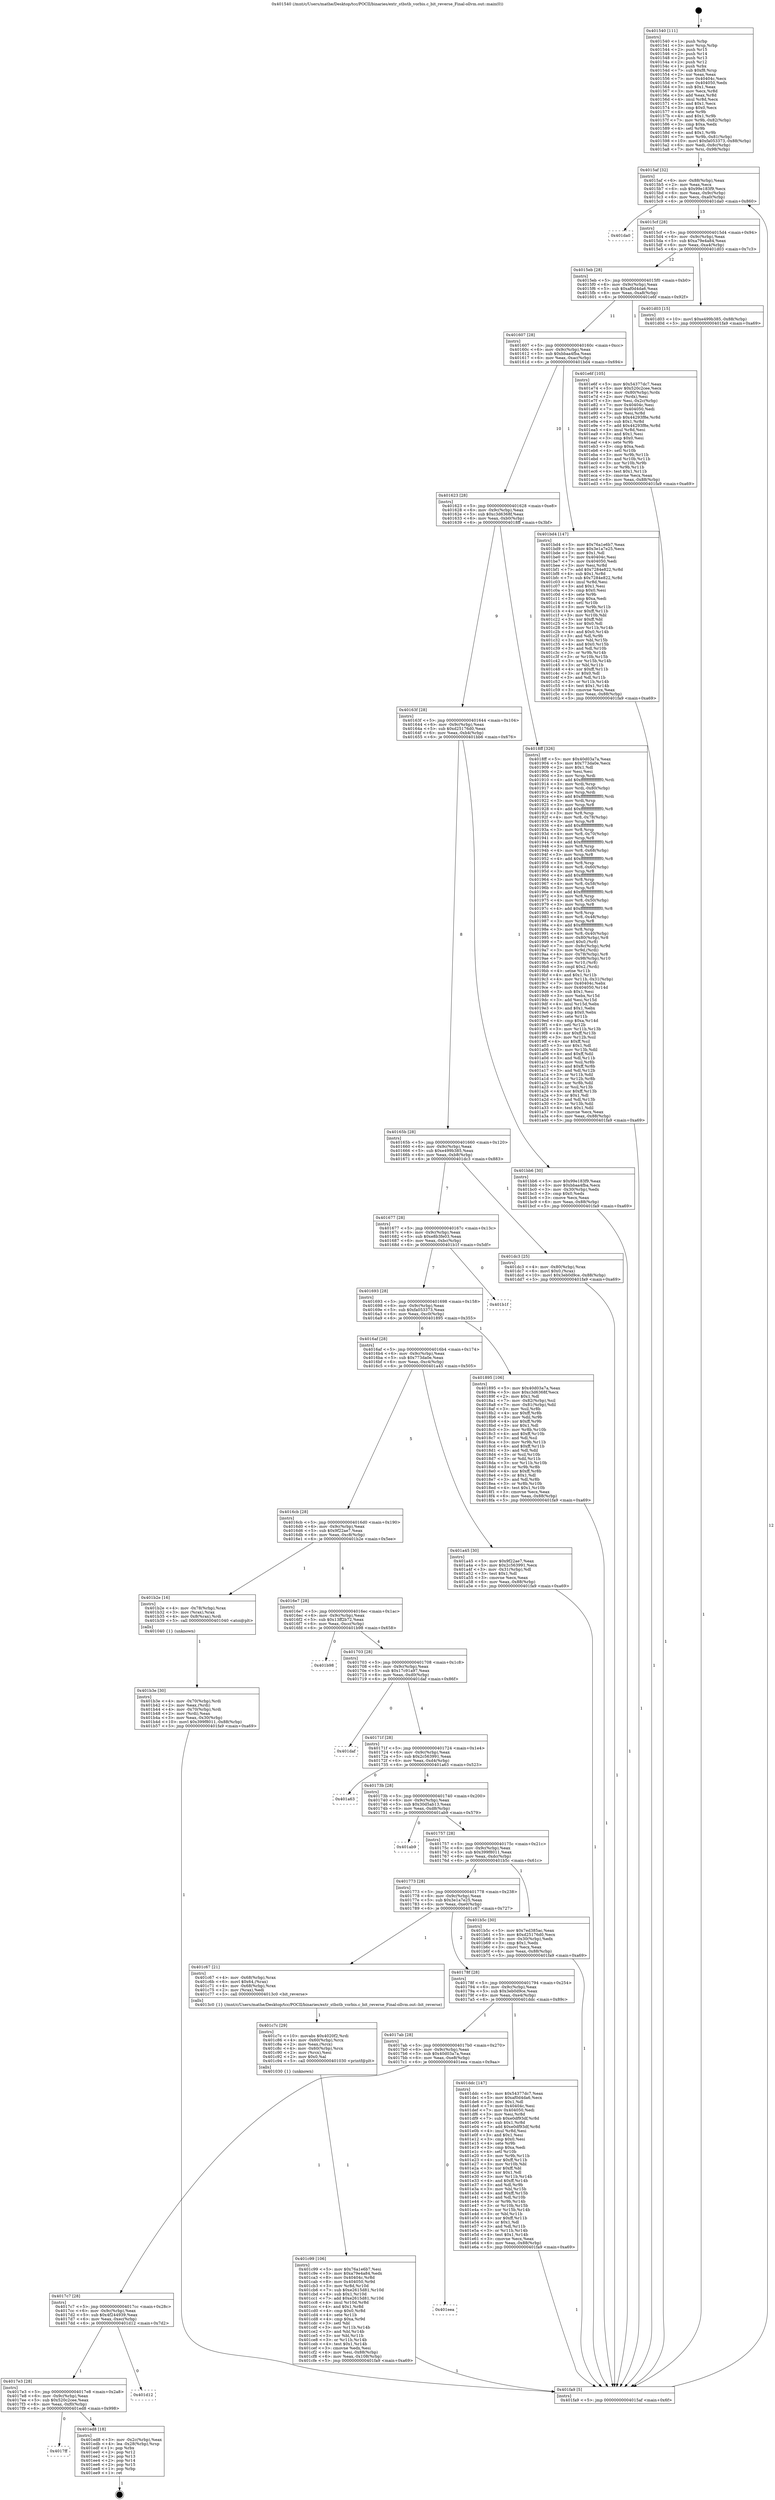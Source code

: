 digraph "0x401540" {
  label = "0x401540 (/mnt/c/Users/mathe/Desktop/tcc/POCII/binaries/extr_stbstb_vorbis.c_bit_reverse_Final-ollvm.out::main(0))"
  labelloc = "t"
  node[shape=record]

  Entry [label="",width=0.3,height=0.3,shape=circle,fillcolor=black,style=filled]
  "0x4015af" [label="{
     0x4015af [32]\l
     | [instrs]\l
     &nbsp;&nbsp;0x4015af \<+6\>: mov -0x88(%rbp),%eax\l
     &nbsp;&nbsp;0x4015b5 \<+2\>: mov %eax,%ecx\l
     &nbsp;&nbsp;0x4015b7 \<+6\>: sub $0x99e183f9,%ecx\l
     &nbsp;&nbsp;0x4015bd \<+6\>: mov %eax,-0x9c(%rbp)\l
     &nbsp;&nbsp;0x4015c3 \<+6\>: mov %ecx,-0xa0(%rbp)\l
     &nbsp;&nbsp;0x4015c9 \<+6\>: je 0000000000401da0 \<main+0x860\>\l
  }"]
  "0x401da0" [label="{
     0x401da0\l
  }", style=dashed]
  "0x4015cf" [label="{
     0x4015cf [28]\l
     | [instrs]\l
     &nbsp;&nbsp;0x4015cf \<+5\>: jmp 00000000004015d4 \<main+0x94\>\l
     &nbsp;&nbsp;0x4015d4 \<+6\>: mov -0x9c(%rbp),%eax\l
     &nbsp;&nbsp;0x4015da \<+5\>: sub $0xa79e4a84,%eax\l
     &nbsp;&nbsp;0x4015df \<+6\>: mov %eax,-0xa4(%rbp)\l
     &nbsp;&nbsp;0x4015e5 \<+6\>: je 0000000000401d03 \<main+0x7c3\>\l
  }"]
  Exit [label="",width=0.3,height=0.3,shape=circle,fillcolor=black,style=filled,peripheries=2]
  "0x401d03" [label="{
     0x401d03 [15]\l
     | [instrs]\l
     &nbsp;&nbsp;0x401d03 \<+10\>: movl $0xe499b385,-0x88(%rbp)\l
     &nbsp;&nbsp;0x401d0d \<+5\>: jmp 0000000000401fa9 \<main+0xa69\>\l
  }"]
  "0x4015eb" [label="{
     0x4015eb [28]\l
     | [instrs]\l
     &nbsp;&nbsp;0x4015eb \<+5\>: jmp 00000000004015f0 \<main+0xb0\>\l
     &nbsp;&nbsp;0x4015f0 \<+6\>: mov -0x9c(%rbp),%eax\l
     &nbsp;&nbsp;0x4015f6 \<+5\>: sub $0xaf0d4da6,%eax\l
     &nbsp;&nbsp;0x4015fb \<+6\>: mov %eax,-0xa8(%rbp)\l
     &nbsp;&nbsp;0x401601 \<+6\>: je 0000000000401e6f \<main+0x92f\>\l
  }"]
  "0x4017ff" [label="{
     0x4017ff\l
  }", style=dashed]
  "0x401e6f" [label="{
     0x401e6f [105]\l
     | [instrs]\l
     &nbsp;&nbsp;0x401e6f \<+5\>: mov $0x54377dc7,%eax\l
     &nbsp;&nbsp;0x401e74 \<+5\>: mov $0x520c2cee,%ecx\l
     &nbsp;&nbsp;0x401e79 \<+4\>: mov -0x80(%rbp),%rdx\l
     &nbsp;&nbsp;0x401e7d \<+2\>: mov (%rdx),%esi\l
     &nbsp;&nbsp;0x401e7f \<+3\>: mov %esi,-0x2c(%rbp)\l
     &nbsp;&nbsp;0x401e82 \<+7\>: mov 0x40404c,%esi\l
     &nbsp;&nbsp;0x401e89 \<+7\>: mov 0x404050,%edi\l
     &nbsp;&nbsp;0x401e90 \<+3\>: mov %esi,%r8d\l
     &nbsp;&nbsp;0x401e93 \<+7\>: sub $0x44293f8e,%r8d\l
     &nbsp;&nbsp;0x401e9a \<+4\>: sub $0x1,%r8d\l
     &nbsp;&nbsp;0x401e9e \<+7\>: add $0x44293f8e,%r8d\l
     &nbsp;&nbsp;0x401ea5 \<+4\>: imul %r8d,%esi\l
     &nbsp;&nbsp;0x401ea9 \<+3\>: and $0x1,%esi\l
     &nbsp;&nbsp;0x401eac \<+3\>: cmp $0x0,%esi\l
     &nbsp;&nbsp;0x401eaf \<+4\>: sete %r9b\l
     &nbsp;&nbsp;0x401eb3 \<+3\>: cmp $0xa,%edi\l
     &nbsp;&nbsp;0x401eb6 \<+4\>: setl %r10b\l
     &nbsp;&nbsp;0x401eba \<+3\>: mov %r9b,%r11b\l
     &nbsp;&nbsp;0x401ebd \<+3\>: and %r10b,%r11b\l
     &nbsp;&nbsp;0x401ec0 \<+3\>: xor %r10b,%r9b\l
     &nbsp;&nbsp;0x401ec3 \<+3\>: or %r9b,%r11b\l
     &nbsp;&nbsp;0x401ec6 \<+4\>: test $0x1,%r11b\l
     &nbsp;&nbsp;0x401eca \<+3\>: cmovne %ecx,%eax\l
     &nbsp;&nbsp;0x401ecd \<+6\>: mov %eax,-0x88(%rbp)\l
     &nbsp;&nbsp;0x401ed3 \<+5\>: jmp 0000000000401fa9 \<main+0xa69\>\l
  }"]
  "0x401607" [label="{
     0x401607 [28]\l
     | [instrs]\l
     &nbsp;&nbsp;0x401607 \<+5\>: jmp 000000000040160c \<main+0xcc\>\l
     &nbsp;&nbsp;0x40160c \<+6\>: mov -0x9c(%rbp),%eax\l
     &nbsp;&nbsp;0x401612 \<+5\>: sub $0xbbaa4fba,%eax\l
     &nbsp;&nbsp;0x401617 \<+6\>: mov %eax,-0xac(%rbp)\l
     &nbsp;&nbsp;0x40161d \<+6\>: je 0000000000401bd4 \<main+0x694\>\l
  }"]
  "0x401ed8" [label="{
     0x401ed8 [18]\l
     | [instrs]\l
     &nbsp;&nbsp;0x401ed8 \<+3\>: mov -0x2c(%rbp),%eax\l
     &nbsp;&nbsp;0x401edb \<+4\>: lea -0x28(%rbp),%rsp\l
     &nbsp;&nbsp;0x401edf \<+1\>: pop %rbx\l
     &nbsp;&nbsp;0x401ee0 \<+2\>: pop %r12\l
     &nbsp;&nbsp;0x401ee2 \<+2\>: pop %r13\l
     &nbsp;&nbsp;0x401ee4 \<+2\>: pop %r14\l
     &nbsp;&nbsp;0x401ee6 \<+2\>: pop %r15\l
     &nbsp;&nbsp;0x401ee8 \<+1\>: pop %rbp\l
     &nbsp;&nbsp;0x401ee9 \<+1\>: ret\l
  }"]
  "0x401bd4" [label="{
     0x401bd4 [147]\l
     | [instrs]\l
     &nbsp;&nbsp;0x401bd4 \<+5\>: mov $0x76a1e6b7,%eax\l
     &nbsp;&nbsp;0x401bd9 \<+5\>: mov $0x3e1a7e25,%ecx\l
     &nbsp;&nbsp;0x401bde \<+2\>: mov $0x1,%dl\l
     &nbsp;&nbsp;0x401be0 \<+7\>: mov 0x40404c,%esi\l
     &nbsp;&nbsp;0x401be7 \<+7\>: mov 0x404050,%edi\l
     &nbsp;&nbsp;0x401bee \<+3\>: mov %esi,%r8d\l
     &nbsp;&nbsp;0x401bf1 \<+7\>: add $0x7284e822,%r8d\l
     &nbsp;&nbsp;0x401bf8 \<+4\>: sub $0x1,%r8d\l
     &nbsp;&nbsp;0x401bfc \<+7\>: sub $0x7284e822,%r8d\l
     &nbsp;&nbsp;0x401c03 \<+4\>: imul %r8d,%esi\l
     &nbsp;&nbsp;0x401c07 \<+3\>: and $0x1,%esi\l
     &nbsp;&nbsp;0x401c0a \<+3\>: cmp $0x0,%esi\l
     &nbsp;&nbsp;0x401c0d \<+4\>: sete %r9b\l
     &nbsp;&nbsp;0x401c11 \<+3\>: cmp $0xa,%edi\l
     &nbsp;&nbsp;0x401c14 \<+4\>: setl %r10b\l
     &nbsp;&nbsp;0x401c18 \<+3\>: mov %r9b,%r11b\l
     &nbsp;&nbsp;0x401c1b \<+4\>: xor $0xff,%r11b\l
     &nbsp;&nbsp;0x401c1f \<+3\>: mov %r10b,%bl\l
     &nbsp;&nbsp;0x401c22 \<+3\>: xor $0xff,%bl\l
     &nbsp;&nbsp;0x401c25 \<+3\>: xor $0x0,%dl\l
     &nbsp;&nbsp;0x401c28 \<+3\>: mov %r11b,%r14b\l
     &nbsp;&nbsp;0x401c2b \<+4\>: and $0x0,%r14b\l
     &nbsp;&nbsp;0x401c2f \<+3\>: and %dl,%r9b\l
     &nbsp;&nbsp;0x401c32 \<+3\>: mov %bl,%r15b\l
     &nbsp;&nbsp;0x401c35 \<+4\>: and $0x0,%r15b\l
     &nbsp;&nbsp;0x401c39 \<+3\>: and %dl,%r10b\l
     &nbsp;&nbsp;0x401c3c \<+3\>: or %r9b,%r14b\l
     &nbsp;&nbsp;0x401c3f \<+3\>: or %r10b,%r15b\l
     &nbsp;&nbsp;0x401c42 \<+3\>: xor %r15b,%r14b\l
     &nbsp;&nbsp;0x401c45 \<+3\>: or %bl,%r11b\l
     &nbsp;&nbsp;0x401c48 \<+4\>: xor $0xff,%r11b\l
     &nbsp;&nbsp;0x401c4c \<+3\>: or $0x0,%dl\l
     &nbsp;&nbsp;0x401c4f \<+3\>: and %dl,%r11b\l
     &nbsp;&nbsp;0x401c52 \<+3\>: or %r11b,%r14b\l
     &nbsp;&nbsp;0x401c55 \<+4\>: test $0x1,%r14b\l
     &nbsp;&nbsp;0x401c59 \<+3\>: cmovne %ecx,%eax\l
     &nbsp;&nbsp;0x401c5c \<+6\>: mov %eax,-0x88(%rbp)\l
     &nbsp;&nbsp;0x401c62 \<+5\>: jmp 0000000000401fa9 \<main+0xa69\>\l
  }"]
  "0x401623" [label="{
     0x401623 [28]\l
     | [instrs]\l
     &nbsp;&nbsp;0x401623 \<+5\>: jmp 0000000000401628 \<main+0xe8\>\l
     &nbsp;&nbsp;0x401628 \<+6\>: mov -0x9c(%rbp),%eax\l
     &nbsp;&nbsp;0x40162e \<+5\>: sub $0xc3d6368f,%eax\l
     &nbsp;&nbsp;0x401633 \<+6\>: mov %eax,-0xb0(%rbp)\l
     &nbsp;&nbsp;0x401639 \<+6\>: je 00000000004018ff \<main+0x3bf\>\l
  }"]
  "0x4017e3" [label="{
     0x4017e3 [28]\l
     | [instrs]\l
     &nbsp;&nbsp;0x4017e3 \<+5\>: jmp 00000000004017e8 \<main+0x2a8\>\l
     &nbsp;&nbsp;0x4017e8 \<+6\>: mov -0x9c(%rbp),%eax\l
     &nbsp;&nbsp;0x4017ee \<+5\>: sub $0x520c2cee,%eax\l
     &nbsp;&nbsp;0x4017f3 \<+6\>: mov %eax,-0xf0(%rbp)\l
     &nbsp;&nbsp;0x4017f9 \<+6\>: je 0000000000401ed8 \<main+0x998\>\l
  }"]
  "0x4018ff" [label="{
     0x4018ff [326]\l
     | [instrs]\l
     &nbsp;&nbsp;0x4018ff \<+5\>: mov $0x40d03a7a,%eax\l
     &nbsp;&nbsp;0x401904 \<+5\>: mov $0x773da0e,%ecx\l
     &nbsp;&nbsp;0x401909 \<+2\>: mov $0x1,%dl\l
     &nbsp;&nbsp;0x40190b \<+2\>: xor %esi,%esi\l
     &nbsp;&nbsp;0x40190d \<+3\>: mov %rsp,%rdi\l
     &nbsp;&nbsp;0x401910 \<+4\>: add $0xfffffffffffffff0,%rdi\l
     &nbsp;&nbsp;0x401914 \<+3\>: mov %rdi,%rsp\l
     &nbsp;&nbsp;0x401917 \<+4\>: mov %rdi,-0x80(%rbp)\l
     &nbsp;&nbsp;0x40191b \<+3\>: mov %rsp,%rdi\l
     &nbsp;&nbsp;0x40191e \<+4\>: add $0xfffffffffffffff0,%rdi\l
     &nbsp;&nbsp;0x401922 \<+3\>: mov %rdi,%rsp\l
     &nbsp;&nbsp;0x401925 \<+3\>: mov %rsp,%r8\l
     &nbsp;&nbsp;0x401928 \<+4\>: add $0xfffffffffffffff0,%r8\l
     &nbsp;&nbsp;0x40192c \<+3\>: mov %r8,%rsp\l
     &nbsp;&nbsp;0x40192f \<+4\>: mov %r8,-0x78(%rbp)\l
     &nbsp;&nbsp;0x401933 \<+3\>: mov %rsp,%r8\l
     &nbsp;&nbsp;0x401936 \<+4\>: add $0xfffffffffffffff0,%r8\l
     &nbsp;&nbsp;0x40193a \<+3\>: mov %r8,%rsp\l
     &nbsp;&nbsp;0x40193d \<+4\>: mov %r8,-0x70(%rbp)\l
     &nbsp;&nbsp;0x401941 \<+3\>: mov %rsp,%r8\l
     &nbsp;&nbsp;0x401944 \<+4\>: add $0xfffffffffffffff0,%r8\l
     &nbsp;&nbsp;0x401948 \<+3\>: mov %r8,%rsp\l
     &nbsp;&nbsp;0x40194b \<+4\>: mov %r8,-0x68(%rbp)\l
     &nbsp;&nbsp;0x40194f \<+3\>: mov %rsp,%r8\l
     &nbsp;&nbsp;0x401952 \<+4\>: add $0xfffffffffffffff0,%r8\l
     &nbsp;&nbsp;0x401956 \<+3\>: mov %r8,%rsp\l
     &nbsp;&nbsp;0x401959 \<+4\>: mov %r8,-0x60(%rbp)\l
     &nbsp;&nbsp;0x40195d \<+3\>: mov %rsp,%r8\l
     &nbsp;&nbsp;0x401960 \<+4\>: add $0xfffffffffffffff0,%r8\l
     &nbsp;&nbsp;0x401964 \<+3\>: mov %r8,%rsp\l
     &nbsp;&nbsp;0x401967 \<+4\>: mov %r8,-0x58(%rbp)\l
     &nbsp;&nbsp;0x40196b \<+3\>: mov %rsp,%r8\l
     &nbsp;&nbsp;0x40196e \<+4\>: add $0xfffffffffffffff0,%r8\l
     &nbsp;&nbsp;0x401972 \<+3\>: mov %r8,%rsp\l
     &nbsp;&nbsp;0x401975 \<+4\>: mov %r8,-0x50(%rbp)\l
     &nbsp;&nbsp;0x401979 \<+3\>: mov %rsp,%r8\l
     &nbsp;&nbsp;0x40197c \<+4\>: add $0xfffffffffffffff0,%r8\l
     &nbsp;&nbsp;0x401980 \<+3\>: mov %r8,%rsp\l
     &nbsp;&nbsp;0x401983 \<+4\>: mov %r8,-0x48(%rbp)\l
     &nbsp;&nbsp;0x401987 \<+3\>: mov %rsp,%r8\l
     &nbsp;&nbsp;0x40198a \<+4\>: add $0xfffffffffffffff0,%r8\l
     &nbsp;&nbsp;0x40198e \<+3\>: mov %r8,%rsp\l
     &nbsp;&nbsp;0x401991 \<+4\>: mov %r8,-0x40(%rbp)\l
     &nbsp;&nbsp;0x401995 \<+4\>: mov -0x80(%rbp),%r8\l
     &nbsp;&nbsp;0x401999 \<+7\>: movl $0x0,(%r8)\l
     &nbsp;&nbsp;0x4019a0 \<+7\>: mov -0x8c(%rbp),%r9d\l
     &nbsp;&nbsp;0x4019a7 \<+3\>: mov %r9d,(%rdi)\l
     &nbsp;&nbsp;0x4019aa \<+4\>: mov -0x78(%rbp),%r8\l
     &nbsp;&nbsp;0x4019ae \<+7\>: mov -0x98(%rbp),%r10\l
     &nbsp;&nbsp;0x4019b5 \<+3\>: mov %r10,(%r8)\l
     &nbsp;&nbsp;0x4019b8 \<+3\>: cmpl $0x2,(%rdi)\l
     &nbsp;&nbsp;0x4019bb \<+4\>: setne %r11b\l
     &nbsp;&nbsp;0x4019bf \<+4\>: and $0x1,%r11b\l
     &nbsp;&nbsp;0x4019c3 \<+4\>: mov %r11b,-0x31(%rbp)\l
     &nbsp;&nbsp;0x4019c7 \<+7\>: mov 0x40404c,%ebx\l
     &nbsp;&nbsp;0x4019ce \<+8\>: mov 0x404050,%r14d\l
     &nbsp;&nbsp;0x4019d6 \<+3\>: sub $0x1,%esi\l
     &nbsp;&nbsp;0x4019d9 \<+3\>: mov %ebx,%r15d\l
     &nbsp;&nbsp;0x4019dc \<+3\>: add %esi,%r15d\l
     &nbsp;&nbsp;0x4019df \<+4\>: imul %r15d,%ebx\l
     &nbsp;&nbsp;0x4019e3 \<+3\>: and $0x1,%ebx\l
     &nbsp;&nbsp;0x4019e6 \<+3\>: cmp $0x0,%ebx\l
     &nbsp;&nbsp;0x4019e9 \<+4\>: sete %r11b\l
     &nbsp;&nbsp;0x4019ed \<+4\>: cmp $0xa,%r14d\l
     &nbsp;&nbsp;0x4019f1 \<+4\>: setl %r12b\l
     &nbsp;&nbsp;0x4019f5 \<+3\>: mov %r11b,%r13b\l
     &nbsp;&nbsp;0x4019f8 \<+4\>: xor $0xff,%r13b\l
     &nbsp;&nbsp;0x4019fc \<+3\>: mov %r12b,%sil\l
     &nbsp;&nbsp;0x4019ff \<+4\>: xor $0xff,%sil\l
     &nbsp;&nbsp;0x401a03 \<+3\>: xor $0x1,%dl\l
     &nbsp;&nbsp;0x401a06 \<+3\>: mov %r13b,%dil\l
     &nbsp;&nbsp;0x401a09 \<+4\>: and $0xff,%dil\l
     &nbsp;&nbsp;0x401a0d \<+3\>: and %dl,%r11b\l
     &nbsp;&nbsp;0x401a10 \<+3\>: mov %sil,%r8b\l
     &nbsp;&nbsp;0x401a13 \<+4\>: and $0xff,%r8b\l
     &nbsp;&nbsp;0x401a17 \<+3\>: and %dl,%r12b\l
     &nbsp;&nbsp;0x401a1a \<+3\>: or %r11b,%dil\l
     &nbsp;&nbsp;0x401a1d \<+3\>: or %r12b,%r8b\l
     &nbsp;&nbsp;0x401a20 \<+3\>: xor %r8b,%dil\l
     &nbsp;&nbsp;0x401a23 \<+3\>: or %sil,%r13b\l
     &nbsp;&nbsp;0x401a26 \<+4\>: xor $0xff,%r13b\l
     &nbsp;&nbsp;0x401a2a \<+3\>: or $0x1,%dl\l
     &nbsp;&nbsp;0x401a2d \<+3\>: and %dl,%r13b\l
     &nbsp;&nbsp;0x401a30 \<+3\>: or %r13b,%dil\l
     &nbsp;&nbsp;0x401a33 \<+4\>: test $0x1,%dil\l
     &nbsp;&nbsp;0x401a37 \<+3\>: cmovne %ecx,%eax\l
     &nbsp;&nbsp;0x401a3a \<+6\>: mov %eax,-0x88(%rbp)\l
     &nbsp;&nbsp;0x401a40 \<+5\>: jmp 0000000000401fa9 \<main+0xa69\>\l
  }"]
  "0x40163f" [label="{
     0x40163f [28]\l
     | [instrs]\l
     &nbsp;&nbsp;0x40163f \<+5\>: jmp 0000000000401644 \<main+0x104\>\l
     &nbsp;&nbsp;0x401644 \<+6\>: mov -0x9c(%rbp),%eax\l
     &nbsp;&nbsp;0x40164a \<+5\>: sub $0xd25176d0,%eax\l
     &nbsp;&nbsp;0x40164f \<+6\>: mov %eax,-0xb4(%rbp)\l
     &nbsp;&nbsp;0x401655 \<+6\>: je 0000000000401bb6 \<main+0x676\>\l
  }"]
  "0x401d12" [label="{
     0x401d12\l
  }", style=dashed]
  "0x401bb6" [label="{
     0x401bb6 [30]\l
     | [instrs]\l
     &nbsp;&nbsp;0x401bb6 \<+5\>: mov $0x99e183f9,%eax\l
     &nbsp;&nbsp;0x401bbb \<+5\>: mov $0xbbaa4fba,%ecx\l
     &nbsp;&nbsp;0x401bc0 \<+3\>: mov -0x30(%rbp),%edx\l
     &nbsp;&nbsp;0x401bc3 \<+3\>: cmp $0x0,%edx\l
     &nbsp;&nbsp;0x401bc6 \<+3\>: cmove %ecx,%eax\l
     &nbsp;&nbsp;0x401bc9 \<+6\>: mov %eax,-0x88(%rbp)\l
     &nbsp;&nbsp;0x401bcf \<+5\>: jmp 0000000000401fa9 \<main+0xa69\>\l
  }"]
  "0x40165b" [label="{
     0x40165b [28]\l
     | [instrs]\l
     &nbsp;&nbsp;0x40165b \<+5\>: jmp 0000000000401660 \<main+0x120\>\l
     &nbsp;&nbsp;0x401660 \<+6\>: mov -0x9c(%rbp),%eax\l
     &nbsp;&nbsp;0x401666 \<+5\>: sub $0xe499b385,%eax\l
     &nbsp;&nbsp;0x40166b \<+6\>: mov %eax,-0xb8(%rbp)\l
     &nbsp;&nbsp;0x401671 \<+6\>: je 0000000000401dc3 \<main+0x883\>\l
  }"]
  "0x4017c7" [label="{
     0x4017c7 [28]\l
     | [instrs]\l
     &nbsp;&nbsp;0x4017c7 \<+5\>: jmp 00000000004017cc \<main+0x28c\>\l
     &nbsp;&nbsp;0x4017cc \<+6\>: mov -0x9c(%rbp),%eax\l
     &nbsp;&nbsp;0x4017d2 \<+5\>: sub $0x4f244939,%eax\l
     &nbsp;&nbsp;0x4017d7 \<+6\>: mov %eax,-0xec(%rbp)\l
     &nbsp;&nbsp;0x4017dd \<+6\>: je 0000000000401d12 \<main+0x7d2\>\l
  }"]
  "0x401dc3" [label="{
     0x401dc3 [25]\l
     | [instrs]\l
     &nbsp;&nbsp;0x401dc3 \<+4\>: mov -0x80(%rbp),%rax\l
     &nbsp;&nbsp;0x401dc7 \<+6\>: movl $0x0,(%rax)\l
     &nbsp;&nbsp;0x401dcd \<+10\>: movl $0x3eb0d9ce,-0x88(%rbp)\l
     &nbsp;&nbsp;0x401dd7 \<+5\>: jmp 0000000000401fa9 \<main+0xa69\>\l
  }"]
  "0x401677" [label="{
     0x401677 [28]\l
     | [instrs]\l
     &nbsp;&nbsp;0x401677 \<+5\>: jmp 000000000040167c \<main+0x13c\>\l
     &nbsp;&nbsp;0x40167c \<+6\>: mov -0x9c(%rbp),%eax\l
     &nbsp;&nbsp;0x401682 \<+5\>: sub $0xe8b3fe03,%eax\l
     &nbsp;&nbsp;0x401687 \<+6\>: mov %eax,-0xbc(%rbp)\l
     &nbsp;&nbsp;0x40168d \<+6\>: je 0000000000401b1f \<main+0x5df\>\l
  }"]
  "0x401eea" [label="{
     0x401eea\l
  }", style=dashed]
  "0x401b1f" [label="{
     0x401b1f\l
  }", style=dashed]
  "0x401693" [label="{
     0x401693 [28]\l
     | [instrs]\l
     &nbsp;&nbsp;0x401693 \<+5\>: jmp 0000000000401698 \<main+0x158\>\l
     &nbsp;&nbsp;0x401698 \<+6\>: mov -0x9c(%rbp),%eax\l
     &nbsp;&nbsp;0x40169e \<+5\>: sub $0xfa053373,%eax\l
     &nbsp;&nbsp;0x4016a3 \<+6\>: mov %eax,-0xc0(%rbp)\l
     &nbsp;&nbsp;0x4016a9 \<+6\>: je 0000000000401895 \<main+0x355\>\l
  }"]
  "0x4017ab" [label="{
     0x4017ab [28]\l
     | [instrs]\l
     &nbsp;&nbsp;0x4017ab \<+5\>: jmp 00000000004017b0 \<main+0x270\>\l
     &nbsp;&nbsp;0x4017b0 \<+6\>: mov -0x9c(%rbp),%eax\l
     &nbsp;&nbsp;0x4017b6 \<+5\>: sub $0x40d03a7a,%eax\l
     &nbsp;&nbsp;0x4017bb \<+6\>: mov %eax,-0xe8(%rbp)\l
     &nbsp;&nbsp;0x4017c1 \<+6\>: je 0000000000401eea \<main+0x9aa\>\l
  }"]
  "0x401895" [label="{
     0x401895 [106]\l
     | [instrs]\l
     &nbsp;&nbsp;0x401895 \<+5\>: mov $0x40d03a7a,%eax\l
     &nbsp;&nbsp;0x40189a \<+5\>: mov $0xc3d6368f,%ecx\l
     &nbsp;&nbsp;0x40189f \<+2\>: mov $0x1,%dl\l
     &nbsp;&nbsp;0x4018a1 \<+7\>: mov -0x82(%rbp),%sil\l
     &nbsp;&nbsp;0x4018a8 \<+7\>: mov -0x81(%rbp),%dil\l
     &nbsp;&nbsp;0x4018af \<+3\>: mov %sil,%r8b\l
     &nbsp;&nbsp;0x4018b2 \<+4\>: xor $0xff,%r8b\l
     &nbsp;&nbsp;0x4018b6 \<+3\>: mov %dil,%r9b\l
     &nbsp;&nbsp;0x4018b9 \<+4\>: xor $0xff,%r9b\l
     &nbsp;&nbsp;0x4018bd \<+3\>: xor $0x1,%dl\l
     &nbsp;&nbsp;0x4018c0 \<+3\>: mov %r8b,%r10b\l
     &nbsp;&nbsp;0x4018c3 \<+4\>: and $0xff,%r10b\l
     &nbsp;&nbsp;0x4018c7 \<+3\>: and %dl,%sil\l
     &nbsp;&nbsp;0x4018ca \<+3\>: mov %r9b,%r11b\l
     &nbsp;&nbsp;0x4018cd \<+4\>: and $0xff,%r11b\l
     &nbsp;&nbsp;0x4018d1 \<+3\>: and %dl,%dil\l
     &nbsp;&nbsp;0x4018d4 \<+3\>: or %sil,%r10b\l
     &nbsp;&nbsp;0x4018d7 \<+3\>: or %dil,%r11b\l
     &nbsp;&nbsp;0x4018da \<+3\>: xor %r11b,%r10b\l
     &nbsp;&nbsp;0x4018dd \<+3\>: or %r9b,%r8b\l
     &nbsp;&nbsp;0x4018e0 \<+4\>: xor $0xff,%r8b\l
     &nbsp;&nbsp;0x4018e4 \<+3\>: or $0x1,%dl\l
     &nbsp;&nbsp;0x4018e7 \<+3\>: and %dl,%r8b\l
     &nbsp;&nbsp;0x4018ea \<+3\>: or %r8b,%r10b\l
     &nbsp;&nbsp;0x4018ed \<+4\>: test $0x1,%r10b\l
     &nbsp;&nbsp;0x4018f1 \<+3\>: cmovne %ecx,%eax\l
     &nbsp;&nbsp;0x4018f4 \<+6\>: mov %eax,-0x88(%rbp)\l
     &nbsp;&nbsp;0x4018fa \<+5\>: jmp 0000000000401fa9 \<main+0xa69\>\l
  }"]
  "0x4016af" [label="{
     0x4016af [28]\l
     | [instrs]\l
     &nbsp;&nbsp;0x4016af \<+5\>: jmp 00000000004016b4 \<main+0x174\>\l
     &nbsp;&nbsp;0x4016b4 \<+6\>: mov -0x9c(%rbp),%eax\l
     &nbsp;&nbsp;0x4016ba \<+5\>: sub $0x773da0e,%eax\l
     &nbsp;&nbsp;0x4016bf \<+6\>: mov %eax,-0xc4(%rbp)\l
     &nbsp;&nbsp;0x4016c5 \<+6\>: je 0000000000401a45 \<main+0x505\>\l
  }"]
  "0x401fa9" [label="{
     0x401fa9 [5]\l
     | [instrs]\l
     &nbsp;&nbsp;0x401fa9 \<+5\>: jmp 00000000004015af \<main+0x6f\>\l
  }"]
  "0x401540" [label="{
     0x401540 [111]\l
     | [instrs]\l
     &nbsp;&nbsp;0x401540 \<+1\>: push %rbp\l
     &nbsp;&nbsp;0x401541 \<+3\>: mov %rsp,%rbp\l
     &nbsp;&nbsp;0x401544 \<+2\>: push %r15\l
     &nbsp;&nbsp;0x401546 \<+2\>: push %r14\l
     &nbsp;&nbsp;0x401548 \<+2\>: push %r13\l
     &nbsp;&nbsp;0x40154a \<+2\>: push %r12\l
     &nbsp;&nbsp;0x40154c \<+1\>: push %rbx\l
     &nbsp;&nbsp;0x40154d \<+7\>: sub $0xf8,%rsp\l
     &nbsp;&nbsp;0x401554 \<+2\>: xor %eax,%eax\l
     &nbsp;&nbsp;0x401556 \<+7\>: mov 0x40404c,%ecx\l
     &nbsp;&nbsp;0x40155d \<+7\>: mov 0x404050,%edx\l
     &nbsp;&nbsp;0x401564 \<+3\>: sub $0x1,%eax\l
     &nbsp;&nbsp;0x401567 \<+3\>: mov %ecx,%r8d\l
     &nbsp;&nbsp;0x40156a \<+3\>: add %eax,%r8d\l
     &nbsp;&nbsp;0x40156d \<+4\>: imul %r8d,%ecx\l
     &nbsp;&nbsp;0x401571 \<+3\>: and $0x1,%ecx\l
     &nbsp;&nbsp;0x401574 \<+3\>: cmp $0x0,%ecx\l
     &nbsp;&nbsp;0x401577 \<+4\>: sete %r9b\l
     &nbsp;&nbsp;0x40157b \<+4\>: and $0x1,%r9b\l
     &nbsp;&nbsp;0x40157f \<+7\>: mov %r9b,-0x82(%rbp)\l
     &nbsp;&nbsp;0x401586 \<+3\>: cmp $0xa,%edx\l
     &nbsp;&nbsp;0x401589 \<+4\>: setl %r9b\l
     &nbsp;&nbsp;0x40158d \<+4\>: and $0x1,%r9b\l
     &nbsp;&nbsp;0x401591 \<+7\>: mov %r9b,-0x81(%rbp)\l
     &nbsp;&nbsp;0x401598 \<+10\>: movl $0xfa053373,-0x88(%rbp)\l
     &nbsp;&nbsp;0x4015a2 \<+6\>: mov %edi,-0x8c(%rbp)\l
     &nbsp;&nbsp;0x4015a8 \<+7\>: mov %rsi,-0x98(%rbp)\l
  }"]
  "0x401ddc" [label="{
     0x401ddc [147]\l
     | [instrs]\l
     &nbsp;&nbsp;0x401ddc \<+5\>: mov $0x54377dc7,%eax\l
     &nbsp;&nbsp;0x401de1 \<+5\>: mov $0xaf0d4da6,%ecx\l
     &nbsp;&nbsp;0x401de6 \<+2\>: mov $0x1,%dl\l
     &nbsp;&nbsp;0x401de8 \<+7\>: mov 0x40404c,%esi\l
     &nbsp;&nbsp;0x401def \<+7\>: mov 0x404050,%edi\l
     &nbsp;&nbsp;0x401df6 \<+3\>: mov %esi,%r8d\l
     &nbsp;&nbsp;0x401df9 \<+7\>: sub $0xe0df93df,%r8d\l
     &nbsp;&nbsp;0x401e00 \<+4\>: sub $0x1,%r8d\l
     &nbsp;&nbsp;0x401e04 \<+7\>: add $0xe0df93df,%r8d\l
     &nbsp;&nbsp;0x401e0b \<+4\>: imul %r8d,%esi\l
     &nbsp;&nbsp;0x401e0f \<+3\>: and $0x1,%esi\l
     &nbsp;&nbsp;0x401e12 \<+3\>: cmp $0x0,%esi\l
     &nbsp;&nbsp;0x401e15 \<+4\>: sete %r9b\l
     &nbsp;&nbsp;0x401e19 \<+3\>: cmp $0xa,%edi\l
     &nbsp;&nbsp;0x401e1c \<+4\>: setl %r10b\l
     &nbsp;&nbsp;0x401e20 \<+3\>: mov %r9b,%r11b\l
     &nbsp;&nbsp;0x401e23 \<+4\>: xor $0xff,%r11b\l
     &nbsp;&nbsp;0x401e27 \<+3\>: mov %r10b,%bl\l
     &nbsp;&nbsp;0x401e2a \<+3\>: xor $0xff,%bl\l
     &nbsp;&nbsp;0x401e2d \<+3\>: xor $0x1,%dl\l
     &nbsp;&nbsp;0x401e30 \<+3\>: mov %r11b,%r14b\l
     &nbsp;&nbsp;0x401e33 \<+4\>: and $0xff,%r14b\l
     &nbsp;&nbsp;0x401e37 \<+3\>: and %dl,%r9b\l
     &nbsp;&nbsp;0x401e3a \<+3\>: mov %bl,%r15b\l
     &nbsp;&nbsp;0x401e3d \<+4\>: and $0xff,%r15b\l
     &nbsp;&nbsp;0x401e41 \<+3\>: and %dl,%r10b\l
     &nbsp;&nbsp;0x401e44 \<+3\>: or %r9b,%r14b\l
     &nbsp;&nbsp;0x401e47 \<+3\>: or %r10b,%r15b\l
     &nbsp;&nbsp;0x401e4a \<+3\>: xor %r15b,%r14b\l
     &nbsp;&nbsp;0x401e4d \<+3\>: or %bl,%r11b\l
     &nbsp;&nbsp;0x401e50 \<+4\>: xor $0xff,%r11b\l
     &nbsp;&nbsp;0x401e54 \<+3\>: or $0x1,%dl\l
     &nbsp;&nbsp;0x401e57 \<+3\>: and %dl,%r11b\l
     &nbsp;&nbsp;0x401e5a \<+3\>: or %r11b,%r14b\l
     &nbsp;&nbsp;0x401e5d \<+4\>: test $0x1,%r14b\l
     &nbsp;&nbsp;0x401e61 \<+3\>: cmovne %ecx,%eax\l
     &nbsp;&nbsp;0x401e64 \<+6\>: mov %eax,-0x88(%rbp)\l
     &nbsp;&nbsp;0x401e6a \<+5\>: jmp 0000000000401fa9 \<main+0xa69\>\l
  }"]
  "0x401c99" [label="{
     0x401c99 [106]\l
     | [instrs]\l
     &nbsp;&nbsp;0x401c99 \<+5\>: mov $0x76a1e6b7,%esi\l
     &nbsp;&nbsp;0x401c9e \<+5\>: mov $0xa79e4a84,%edx\l
     &nbsp;&nbsp;0x401ca3 \<+8\>: mov 0x40404c,%r8d\l
     &nbsp;&nbsp;0x401cab \<+8\>: mov 0x404050,%r9d\l
     &nbsp;&nbsp;0x401cb3 \<+3\>: mov %r8d,%r10d\l
     &nbsp;&nbsp;0x401cb6 \<+7\>: sub $0xe2615d81,%r10d\l
     &nbsp;&nbsp;0x401cbd \<+4\>: sub $0x1,%r10d\l
     &nbsp;&nbsp;0x401cc1 \<+7\>: add $0xe2615d81,%r10d\l
     &nbsp;&nbsp;0x401cc8 \<+4\>: imul %r10d,%r8d\l
     &nbsp;&nbsp;0x401ccc \<+4\>: and $0x1,%r8d\l
     &nbsp;&nbsp;0x401cd0 \<+4\>: cmp $0x0,%r8d\l
     &nbsp;&nbsp;0x401cd4 \<+4\>: sete %r11b\l
     &nbsp;&nbsp;0x401cd8 \<+4\>: cmp $0xa,%r9d\l
     &nbsp;&nbsp;0x401cdc \<+3\>: setl %bl\l
     &nbsp;&nbsp;0x401cdf \<+3\>: mov %r11b,%r14b\l
     &nbsp;&nbsp;0x401ce2 \<+3\>: and %bl,%r14b\l
     &nbsp;&nbsp;0x401ce5 \<+3\>: xor %bl,%r11b\l
     &nbsp;&nbsp;0x401ce8 \<+3\>: or %r11b,%r14b\l
     &nbsp;&nbsp;0x401ceb \<+4\>: test $0x1,%r14b\l
     &nbsp;&nbsp;0x401cef \<+3\>: cmovne %edx,%esi\l
     &nbsp;&nbsp;0x401cf2 \<+6\>: mov %esi,-0x88(%rbp)\l
     &nbsp;&nbsp;0x401cf8 \<+6\>: mov %eax,-0x108(%rbp)\l
     &nbsp;&nbsp;0x401cfe \<+5\>: jmp 0000000000401fa9 \<main+0xa69\>\l
  }"]
  "0x401a45" [label="{
     0x401a45 [30]\l
     | [instrs]\l
     &nbsp;&nbsp;0x401a45 \<+5\>: mov $0x9f22ae7,%eax\l
     &nbsp;&nbsp;0x401a4a \<+5\>: mov $0x2c563991,%ecx\l
     &nbsp;&nbsp;0x401a4f \<+3\>: mov -0x31(%rbp),%dl\l
     &nbsp;&nbsp;0x401a52 \<+3\>: test $0x1,%dl\l
     &nbsp;&nbsp;0x401a55 \<+3\>: cmovne %ecx,%eax\l
     &nbsp;&nbsp;0x401a58 \<+6\>: mov %eax,-0x88(%rbp)\l
     &nbsp;&nbsp;0x401a5e \<+5\>: jmp 0000000000401fa9 \<main+0xa69\>\l
  }"]
  "0x4016cb" [label="{
     0x4016cb [28]\l
     | [instrs]\l
     &nbsp;&nbsp;0x4016cb \<+5\>: jmp 00000000004016d0 \<main+0x190\>\l
     &nbsp;&nbsp;0x4016d0 \<+6\>: mov -0x9c(%rbp),%eax\l
     &nbsp;&nbsp;0x4016d6 \<+5\>: sub $0x9f22ae7,%eax\l
     &nbsp;&nbsp;0x4016db \<+6\>: mov %eax,-0xc8(%rbp)\l
     &nbsp;&nbsp;0x4016e1 \<+6\>: je 0000000000401b2e \<main+0x5ee\>\l
  }"]
  "0x401c7c" [label="{
     0x401c7c [29]\l
     | [instrs]\l
     &nbsp;&nbsp;0x401c7c \<+10\>: movabs $0x4020f2,%rdi\l
     &nbsp;&nbsp;0x401c86 \<+4\>: mov -0x60(%rbp),%rcx\l
     &nbsp;&nbsp;0x401c8a \<+2\>: mov %eax,(%rcx)\l
     &nbsp;&nbsp;0x401c8c \<+4\>: mov -0x60(%rbp),%rcx\l
     &nbsp;&nbsp;0x401c90 \<+2\>: mov (%rcx),%esi\l
     &nbsp;&nbsp;0x401c92 \<+2\>: mov $0x0,%al\l
     &nbsp;&nbsp;0x401c94 \<+5\>: call 0000000000401030 \<printf@plt\>\l
     | [calls]\l
     &nbsp;&nbsp;0x401030 \{1\} (unknown)\l
  }"]
  "0x401b2e" [label="{
     0x401b2e [16]\l
     | [instrs]\l
     &nbsp;&nbsp;0x401b2e \<+4\>: mov -0x78(%rbp),%rax\l
     &nbsp;&nbsp;0x401b32 \<+3\>: mov (%rax),%rax\l
     &nbsp;&nbsp;0x401b35 \<+4\>: mov 0x8(%rax),%rdi\l
     &nbsp;&nbsp;0x401b39 \<+5\>: call 0000000000401040 \<atoi@plt\>\l
     | [calls]\l
     &nbsp;&nbsp;0x401040 \{1\} (unknown)\l
  }"]
  "0x4016e7" [label="{
     0x4016e7 [28]\l
     | [instrs]\l
     &nbsp;&nbsp;0x4016e7 \<+5\>: jmp 00000000004016ec \<main+0x1ac\>\l
     &nbsp;&nbsp;0x4016ec \<+6\>: mov -0x9c(%rbp),%eax\l
     &nbsp;&nbsp;0x4016f2 \<+5\>: sub $0x13ff2b72,%eax\l
     &nbsp;&nbsp;0x4016f7 \<+6\>: mov %eax,-0xcc(%rbp)\l
     &nbsp;&nbsp;0x4016fd \<+6\>: je 0000000000401b98 \<main+0x658\>\l
  }"]
  "0x401b3e" [label="{
     0x401b3e [30]\l
     | [instrs]\l
     &nbsp;&nbsp;0x401b3e \<+4\>: mov -0x70(%rbp),%rdi\l
     &nbsp;&nbsp;0x401b42 \<+2\>: mov %eax,(%rdi)\l
     &nbsp;&nbsp;0x401b44 \<+4\>: mov -0x70(%rbp),%rdi\l
     &nbsp;&nbsp;0x401b48 \<+2\>: mov (%rdi),%eax\l
     &nbsp;&nbsp;0x401b4a \<+3\>: mov %eax,-0x30(%rbp)\l
     &nbsp;&nbsp;0x401b4d \<+10\>: movl $0x399f8011,-0x88(%rbp)\l
     &nbsp;&nbsp;0x401b57 \<+5\>: jmp 0000000000401fa9 \<main+0xa69\>\l
  }"]
  "0x40178f" [label="{
     0x40178f [28]\l
     | [instrs]\l
     &nbsp;&nbsp;0x40178f \<+5\>: jmp 0000000000401794 \<main+0x254\>\l
     &nbsp;&nbsp;0x401794 \<+6\>: mov -0x9c(%rbp),%eax\l
     &nbsp;&nbsp;0x40179a \<+5\>: sub $0x3eb0d9ce,%eax\l
     &nbsp;&nbsp;0x40179f \<+6\>: mov %eax,-0xe4(%rbp)\l
     &nbsp;&nbsp;0x4017a5 \<+6\>: je 0000000000401ddc \<main+0x89c\>\l
  }"]
  "0x401b98" [label="{
     0x401b98\l
  }", style=dashed]
  "0x401703" [label="{
     0x401703 [28]\l
     | [instrs]\l
     &nbsp;&nbsp;0x401703 \<+5\>: jmp 0000000000401708 \<main+0x1c8\>\l
     &nbsp;&nbsp;0x401708 \<+6\>: mov -0x9c(%rbp),%eax\l
     &nbsp;&nbsp;0x40170e \<+5\>: sub $0x17c91a97,%eax\l
     &nbsp;&nbsp;0x401713 \<+6\>: mov %eax,-0xd0(%rbp)\l
     &nbsp;&nbsp;0x401719 \<+6\>: je 0000000000401daf \<main+0x86f\>\l
  }"]
  "0x401c67" [label="{
     0x401c67 [21]\l
     | [instrs]\l
     &nbsp;&nbsp;0x401c67 \<+4\>: mov -0x68(%rbp),%rax\l
     &nbsp;&nbsp;0x401c6b \<+6\>: movl $0x64,(%rax)\l
     &nbsp;&nbsp;0x401c71 \<+4\>: mov -0x68(%rbp),%rax\l
     &nbsp;&nbsp;0x401c75 \<+2\>: mov (%rax),%edi\l
     &nbsp;&nbsp;0x401c77 \<+5\>: call 00000000004013c0 \<bit_reverse\>\l
     | [calls]\l
     &nbsp;&nbsp;0x4013c0 \{1\} (/mnt/c/Users/mathe/Desktop/tcc/POCII/binaries/extr_stbstb_vorbis.c_bit_reverse_Final-ollvm.out::bit_reverse)\l
  }"]
  "0x401daf" [label="{
     0x401daf\l
  }", style=dashed]
  "0x40171f" [label="{
     0x40171f [28]\l
     | [instrs]\l
     &nbsp;&nbsp;0x40171f \<+5\>: jmp 0000000000401724 \<main+0x1e4\>\l
     &nbsp;&nbsp;0x401724 \<+6\>: mov -0x9c(%rbp),%eax\l
     &nbsp;&nbsp;0x40172a \<+5\>: sub $0x2c563991,%eax\l
     &nbsp;&nbsp;0x40172f \<+6\>: mov %eax,-0xd4(%rbp)\l
     &nbsp;&nbsp;0x401735 \<+6\>: je 0000000000401a63 \<main+0x523\>\l
  }"]
  "0x401773" [label="{
     0x401773 [28]\l
     | [instrs]\l
     &nbsp;&nbsp;0x401773 \<+5\>: jmp 0000000000401778 \<main+0x238\>\l
     &nbsp;&nbsp;0x401778 \<+6\>: mov -0x9c(%rbp),%eax\l
     &nbsp;&nbsp;0x40177e \<+5\>: sub $0x3e1a7e25,%eax\l
     &nbsp;&nbsp;0x401783 \<+6\>: mov %eax,-0xe0(%rbp)\l
     &nbsp;&nbsp;0x401789 \<+6\>: je 0000000000401c67 \<main+0x727\>\l
  }"]
  "0x401a63" [label="{
     0x401a63\l
  }", style=dashed]
  "0x40173b" [label="{
     0x40173b [28]\l
     | [instrs]\l
     &nbsp;&nbsp;0x40173b \<+5\>: jmp 0000000000401740 \<main+0x200\>\l
     &nbsp;&nbsp;0x401740 \<+6\>: mov -0x9c(%rbp),%eax\l
     &nbsp;&nbsp;0x401746 \<+5\>: sub $0x30d5ab13,%eax\l
     &nbsp;&nbsp;0x40174b \<+6\>: mov %eax,-0xd8(%rbp)\l
     &nbsp;&nbsp;0x401751 \<+6\>: je 0000000000401ab9 \<main+0x579\>\l
  }"]
  "0x401b5c" [label="{
     0x401b5c [30]\l
     | [instrs]\l
     &nbsp;&nbsp;0x401b5c \<+5\>: mov $0x7ed385ac,%eax\l
     &nbsp;&nbsp;0x401b61 \<+5\>: mov $0xd25176d0,%ecx\l
     &nbsp;&nbsp;0x401b66 \<+3\>: mov -0x30(%rbp),%edx\l
     &nbsp;&nbsp;0x401b69 \<+3\>: cmp $0x1,%edx\l
     &nbsp;&nbsp;0x401b6c \<+3\>: cmovl %ecx,%eax\l
     &nbsp;&nbsp;0x401b6f \<+6\>: mov %eax,-0x88(%rbp)\l
     &nbsp;&nbsp;0x401b75 \<+5\>: jmp 0000000000401fa9 \<main+0xa69\>\l
  }"]
  "0x401ab9" [label="{
     0x401ab9\l
  }", style=dashed]
  "0x401757" [label="{
     0x401757 [28]\l
     | [instrs]\l
     &nbsp;&nbsp;0x401757 \<+5\>: jmp 000000000040175c \<main+0x21c\>\l
     &nbsp;&nbsp;0x40175c \<+6\>: mov -0x9c(%rbp),%eax\l
     &nbsp;&nbsp;0x401762 \<+5\>: sub $0x399f8011,%eax\l
     &nbsp;&nbsp;0x401767 \<+6\>: mov %eax,-0xdc(%rbp)\l
     &nbsp;&nbsp;0x40176d \<+6\>: je 0000000000401b5c \<main+0x61c\>\l
  }"]
  Entry -> "0x401540" [label=" 1"]
  "0x4015af" -> "0x401da0" [label=" 0"]
  "0x4015af" -> "0x4015cf" [label=" 13"]
  "0x401ed8" -> Exit [label=" 1"]
  "0x4015cf" -> "0x401d03" [label=" 1"]
  "0x4015cf" -> "0x4015eb" [label=" 12"]
  "0x4017e3" -> "0x4017ff" [label=" 0"]
  "0x4015eb" -> "0x401e6f" [label=" 1"]
  "0x4015eb" -> "0x401607" [label=" 11"]
  "0x4017e3" -> "0x401ed8" [label=" 1"]
  "0x401607" -> "0x401bd4" [label=" 1"]
  "0x401607" -> "0x401623" [label=" 10"]
  "0x4017c7" -> "0x4017e3" [label=" 1"]
  "0x401623" -> "0x4018ff" [label=" 1"]
  "0x401623" -> "0x40163f" [label=" 9"]
  "0x4017c7" -> "0x401d12" [label=" 0"]
  "0x40163f" -> "0x401bb6" [label=" 1"]
  "0x40163f" -> "0x40165b" [label=" 8"]
  "0x4017ab" -> "0x4017c7" [label=" 1"]
  "0x40165b" -> "0x401dc3" [label=" 1"]
  "0x40165b" -> "0x401677" [label=" 7"]
  "0x4017ab" -> "0x401eea" [label=" 0"]
  "0x401677" -> "0x401b1f" [label=" 0"]
  "0x401677" -> "0x401693" [label=" 7"]
  "0x401e6f" -> "0x401fa9" [label=" 1"]
  "0x401693" -> "0x401895" [label=" 1"]
  "0x401693" -> "0x4016af" [label=" 6"]
  "0x401895" -> "0x401fa9" [label=" 1"]
  "0x401540" -> "0x4015af" [label=" 1"]
  "0x401fa9" -> "0x4015af" [label=" 12"]
  "0x401ddc" -> "0x401fa9" [label=" 1"]
  "0x4018ff" -> "0x401fa9" [label=" 1"]
  "0x40178f" -> "0x4017ab" [label=" 1"]
  "0x4016af" -> "0x401a45" [label=" 1"]
  "0x4016af" -> "0x4016cb" [label=" 5"]
  "0x401a45" -> "0x401fa9" [label=" 1"]
  "0x40178f" -> "0x401ddc" [label=" 1"]
  "0x4016cb" -> "0x401b2e" [label=" 1"]
  "0x4016cb" -> "0x4016e7" [label=" 4"]
  "0x401b2e" -> "0x401b3e" [label=" 1"]
  "0x401b3e" -> "0x401fa9" [label=" 1"]
  "0x401dc3" -> "0x401fa9" [label=" 1"]
  "0x4016e7" -> "0x401b98" [label=" 0"]
  "0x4016e7" -> "0x401703" [label=" 4"]
  "0x401d03" -> "0x401fa9" [label=" 1"]
  "0x401703" -> "0x401daf" [label=" 0"]
  "0x401703" -> "0x40171f" [label=" 4"]
  "0x401c99" -> "0x401fa9" [label=" 1"]
  "0x40171f" -> "0x401a63" [label=" 0"]
  "0x40171f" -> "0x40173b" [label=" 4"]
  "0x401c67" -> "0x401c7c" [label=" 1"]
  "0x40173b" -> "0x401ab9" [label=" 0"]
  "0x40173b" -> "0x401757" [label=" 4"]
  "0x401773" -> "0x40178f" [label=" 2"]
  "0x401757" -> "0x401b5c" [label=" 1"]
  "0x401757" -> "0x401773" [label=" 3"]
  "0x401b5c" -> "0x401fa9" [label=" 1"]
  "0x401bb6" -> "0x401fa9" [label=" 1"]
  "0x401bd4" -> "0x401fa9" [label=" 1"]
  "0x401c7c" -> "0x401c99" [label=" 1"]
  "0x401773" -> "0x401c67" [label=" 1"]
}

